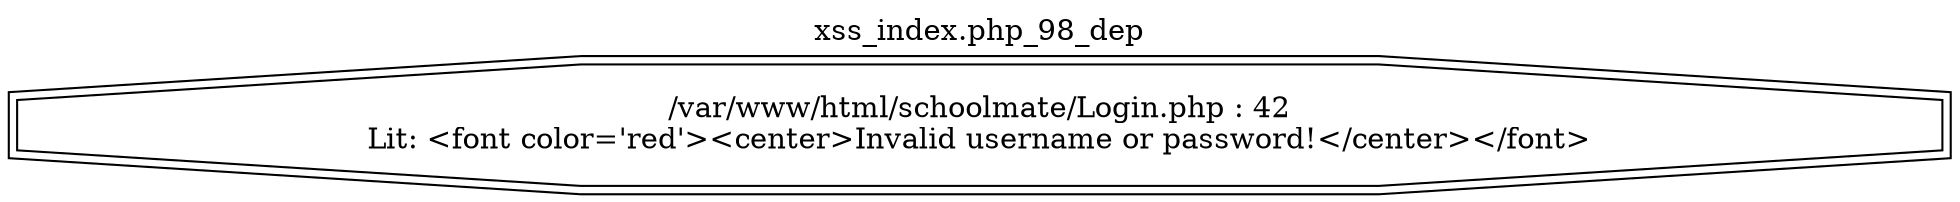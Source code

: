 digraph cfg {
  label="xss_index.php_98_dep";
  labelloc=t;
  n1 [shape=doubleoctagon, label="/var/www/html/schoolmate/Login.php : 42\nLit: <font color='red'><center>Invalid username or password!</center></font>\n"];
}
